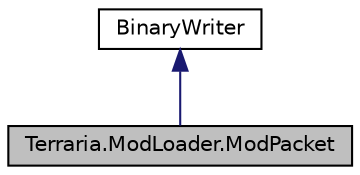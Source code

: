 digraph "Terraria.ModLoader.ModPacket"
{
 // LATEX_PDF_SIZE
  edge [fontname="Helvetica",fontsize="10",labelfontname="Helvetica",labelfontsize="10"];
  node [fontname="Helvetica",fontsize="10",shape=record];
  Node1 [label="Terraria.ModLoader.ModPacket",height=0.2,width=0.4,color="black", fillcolor="grey75", style="filled", fontcolor="black",tooltip="This class inherits from BinaryWriter. This means that you can use all of its writing functions to se..."];
  Node2 -> Node1 [dir="back",color="midnightblue",fontsize="10",style="solid",fontname="Helvetica"];
  Node2 [label="BinaryWriter",height=0.2,width=0.4,color="black", fillcolor="white", style="filled",URL="$class_binary_writer.html",tooltip=" "];
}
